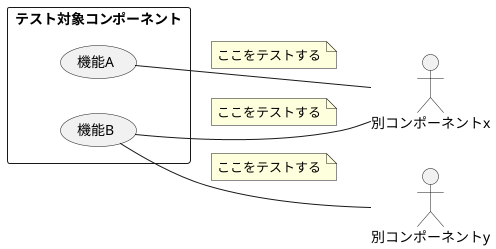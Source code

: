 @startuml
'https://plantuml.com/state-diagram

left to right direction

rectangle テスト対象コンポーネント {
  usecase 機能A
  usecase 機能B

  機能A -[hidden]r- 機能B
}

actor 別コンポーネントx
actor 別コンポーネントy
別コンポーネントx -[hidden]r- 別コンポーネントy

機能A -- 別コンポーネントx
note on link: ここをテストする

機能B -- 別コンポーネントx
note on link: ここをテストする
機能B -- 別コンポーネントy
note on link: ここをテストする

@enduml
